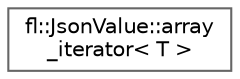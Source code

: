 digraph "Graphical Class Hierarchy"
{
 // INTERACTIVE_SVG=YES
 // LATEX_PDF_SIZE
  bgcolor="transparent";
  edge [fontname=Helvetica,fontsize=10,labelfontname=Helvetica,labelfontsize=10];
  node [fontname=Helvetica,fontsize=10,shape=box,height=0.2,width=0.4];
  rankdir="LR";
  Node0 [id="Node000000",label="fl::JsonValue::array\l_iterator\< T \>",height=0.2,width=0.4,color="grey40", fillcolor="white", style="filled",URL="$d5/d65/classfl_1_1_json_value_1_1array__iterator.html",tooltip=" "];
}
